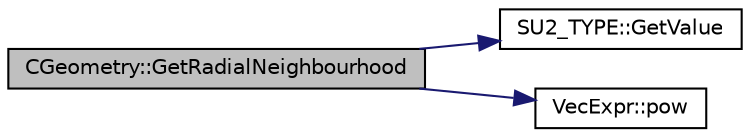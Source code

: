 digraph "CGeometry::GetRadialNeighbourhood"
{
 // LATEX_PDF_SIZE
  edge [fontname="Helvetica",fontsize="10",labelfontname="Helvetica",labelfontsize="10"];
  node [fontname="Helvetica",fontsize="10",shape=record];
  rankdir="LR";
  Node1 [label="CGeometry::GetRadialNeighbourhood",height=0.2,width=0.4,color="black", fillcolor="grey75", style="filled", fontcolor="black",tooltip="Get the neighbours of the global element in the first position of \"neighbours\" that are within \"radiu..."];
  Node1 -> Node2 [color="midnightblue",fontsize="10",style="solid",fontname="Helvetica"];
  Node2 [label="SU2_TYPE::GetValue",height=0.2,width=0.4,color="black", fillcolor="white", style="filled",URL="$namespaceSU2__TYPE.html#adf52a59d6f4e578f7915ec9abbf7cb22",tooltip="Get the (primitive) value of the datatype (needs to be specialized for active types)."];
  Node1 -> Node3 [color="midnightblue",fontsize="10",style="solid",fontname="Helvetica"];
  Node3 [label="VecExpr::pow",height=0.2,width=0.4,color="black", fillcolor="white", style="filled",URL="$group__VecExpr.html#ga7fb255e1f2a1773d3cc6ff7bee1aadd2",tooltip=" "];
}
